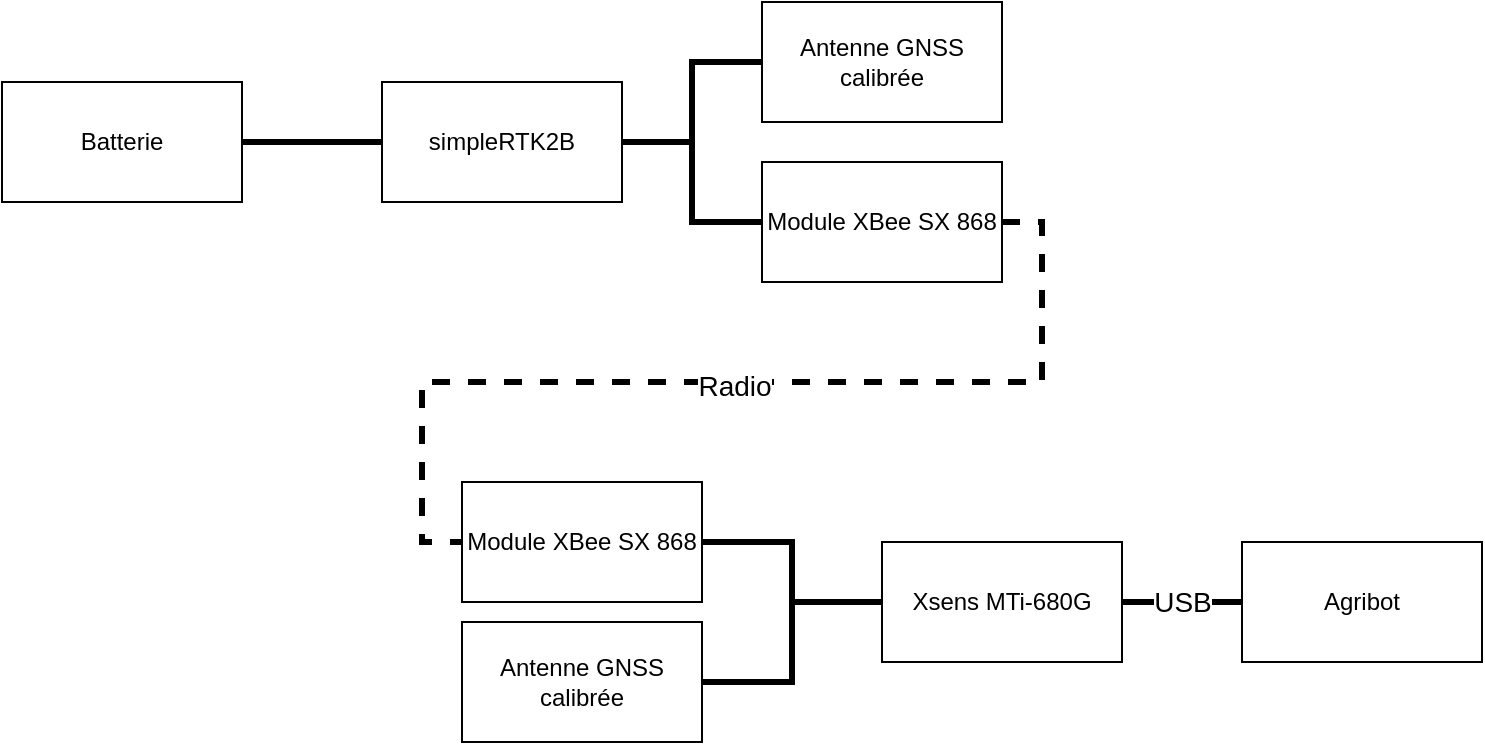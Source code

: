 <mxfile version="14.9.6" type="device"><diagram id="y3oddH_6CS5uO1pYNkvp" name="Page-1"><mxGraphModel dx="946" dy="547" grid="1" gridSize="10" guides="1" tooltips="1" connect="1" arrows="1" fold="1" page="1" pageScale="1" pageWidth="827" pageHeight="1169" math="0" shadow="0"><root><mxCell id="0"/><mxCell id="1" parent="0"/><mxCell id="NiA3tFPgEwNUsI2Cm1RZ-8" value="USB" style="edgeStyle=orthogonalEdgeStyle;rounded=0;orthogonalLoop=1;jettySize=auto;html=1;exitX=1;exitY=0.5;exitDx=0;exitDy=0;entryX=0;entryY=0.5;entryDx=0;entryDy=0;endArrow=none;endFill=0;strokeWidth=3;fontSize=14;" edge="1" parent="1" source="NiA3tFPgEwNUsI2Cm1RZ-1" target="NiA3tFPgEwNUsI2Cm1RZ-3"><mxGeometry relative="1" as="geometry"/></mxCell><mxCell id="NiA3tFPgEwNUsI2Cm1RZ-1" value="Xsens MTi-680G" style="rounded=0;whiteSpace=wrap;html=1;" vertex="1" parent="1"><mxGeometry x="480" y="310" width="120" height="60" as="geometry"/></mxCell><mxCell id="NiA3tFPgEwNUsI2Cm1RZ-2" value="Module XBee SX 868" style="rounded=0;whiteSpace=wrap;html=1;" vertex="1" parent="1"><mxGeometry x="270" y="280" width="120" height="60" as="geometry"/></mxCell><mxCell id="NiA3tFPgEwNUsI2Cm1RZ-3" value="Agribot" style="rounded=0;whiteSpace=wrap;html=1;" vertex="1" parent="1"><mxGeometry x="660" y="310" width="120" height="60" as="geometry"/></mxCell><mxCell id="NiA3tFPgEwNUsI2Cm1RZ-15" style="edgeStyle=orthogonalEdgeStyle;rounded=0;orthogonalLoop=1;jettySize=auto;html=1;exitX=0;exitY=0.5;exitDx=0;exitDy=0;entryX=1;entryY=0.5;entryDx=0;entryDy=0;endArrow=none;endFill=0;strokeWidth=3;" edge="1" parent="1" source="NiA3tFPgEwNUsI2Cm1RZ-4" target="NiA3tFPgEwNUsI2Cm1RZ-11"><mxGeometry relative="1" as="geometry"/></mxCell><mxCell id="NiA3tFPgEwNUsI2Cm1RZ-16" style="edgeStyle=orthogonalEdgeStyle;rounded=0;orthogonalLoop=1;jettySize=auto;html=1;exitX=1;exitY=0.5;exitDx=0;exitDy=0;entryX=0;entryY=0.5;entryDx=0;entryDy=0;endArrow=none;endFill=0;strokeWidth=3;" edge="1" parent="1" source="NiA3tFPgEwNUsI2Cm1RZ-4" target="NiA3tFPgEwNUsI2Cm1RZ-7"><mxGeometry relative="1" as="geometry"/></mxCell><mxCell id="NiA3tFPgEwNUsI2Cm1RZ-4" value="simpleRTK2B" style="rounded=0;whiteSpace=wrap;html=1;" vertex="1" parent="1"><mxGeometry x="230" y="80" width="120" height="60" as="geometry"/></mxCell><mxCell id="NiA3tFPgEwNUsI2Cm1RZ-17" style="edgeStyle=orthogonalEdgeStyle;rounded=0;orthogonalLoop=1;jettySize=auto;html=1;exitX=0;exitY=0.5;exitDx=0;exitDy=0;entryX=1;entryY=0.5;entryDx=0;entryDy=0;endArrow=none;endFill=0;strokeWidth=3;" edge="1" parent="1" source="NiA3tFPgEwNUsI2Cm1RZ-5" target="NiA3tFPgEwNUsI2Cm1RZ-4"><mxGeometry relative="1" as="geometry"/></mxCell><mxCell id="NiA3tFPgEwNUsI2Cm1RZ-18" style="edgeStyle=orthogonalEdgeStyle;rounded=0;orthogonalLoop=1;jettySize=auto;html=1;exitX=1;exitY=0.5;exitDx=0;exitDy=0;entryX=0;entryY=0.5;entryDx=0;entryDy=0;endArrow=none;endFill=0;strokeWidth=3;dashed=1;" edge="1" parent="1" source="NiA3tFPgEwNUsI2Cm1RZ-5" target="NiA3tFPgEwNUsI2Cm1RZ-2"><mxGeometry relative="1" as="geometry"/></mxCell><mxCell id="NiA3tFPgEwNUsI2Cm1RZ-19" value="Radio" style="edgeLabel;html=1;align=center;verticalAlign=middle;resizable=0;points=[];fontSize=14;" vertex="1" connectable="0" parent="NiA3tFPgEwNUsI2Cm1RZ-18"><mxGeometry x="-0.004" y="2" relative="1" as="geometry"><mxPoint as="offset"/></mxGeometry></mxCell><mxCell id="NiA3tFPgEwNUsI2Cm1RZ-5" value="Module XBee SX 868" style="rounded=0;whiteSpace=wrap;html=1;" vertex="1" parent="1"><mxGeometry x="420" y="120" width="120" height="60" as="geometry"/></mxCell><mxCell id="NiA3tFPgEwNUsI2Cm1RZ-10" style="edgeStyle=orthogonalEdgeStyle;rounded=0;orthogonalLoop=1;jettySize=auto;html=1;exitX=1;exitY=0.5;exitDx=0;exitDy=0;entryX=0;entryY=0.5;entryDx=0;entryDy=0;endArrow=none;endFill=0;strokeWidth=3;" edge="1" parent="1" source="NiA3tFPgEwNUsI2Cm1RZ-6" target="NiA3tFPgEwNUsI2Cm1RZ-1"><mxGeometry relative="1" as="geometry"/></mxCell><mxCell id="NiA3tFPgEwNUsI2Cm1RZ-6" value="Antenne GNSS calibrée" style="rounded=0;whiteSpace=wrap;html=1;" vertex="1" parent="1"><mxGeometry x="270" y="350" width="120" height="60" as="geometry"/></mxCell><mxCell id="NiA3tFPgEwNUsI2Cm1RZ-7" value="Antenne GNSS calibrée" style="rounded=0;whiteSpace=wrap;html=1;" vertex="1" parent="1"><mxGeometry x="420" y="40" width="120" height="60" as="geometry"/></mxCell><mxCell id="NiA3tFPgEwNUsI2Cm1RZ-9" style="edgeStyle=orthogonalEdgeStyle;rounded=0;orthogonalLoop=1;jettySize=auto;html=1;exitX=1;exitY=0.5;exitDx=0;exitDy=0;endArrow=none;endFill=0;entryX=0;entryY=0.5;entryDx=0;entryDy=0;strokeWidth=3;" edge="1" parent="1" source="NiA3tFPgEwNUsI2Cm1RZ-2" target="NiA3tFPgEwNUsI2Cm1RZ-1"><mxGeometry relative="1" as="geometry"><mxPoint x="400" y="320" as="sourcePoint"/><mxPoint x="520" y="320" as="targetPoint"/></mxGeometry></mxCell><mxCell id="NiA3tFPgEwNUsI2Cm1RZ-11" value="Batterie" style="rounded=0;whiteSpace=wrap;html=1;" vertex="1" parent="1"><mxGeometry x="40" y="80" width="120" height="60" as="geometry"/></mxCell></root></mxGraphModel></diagram></mxfile>